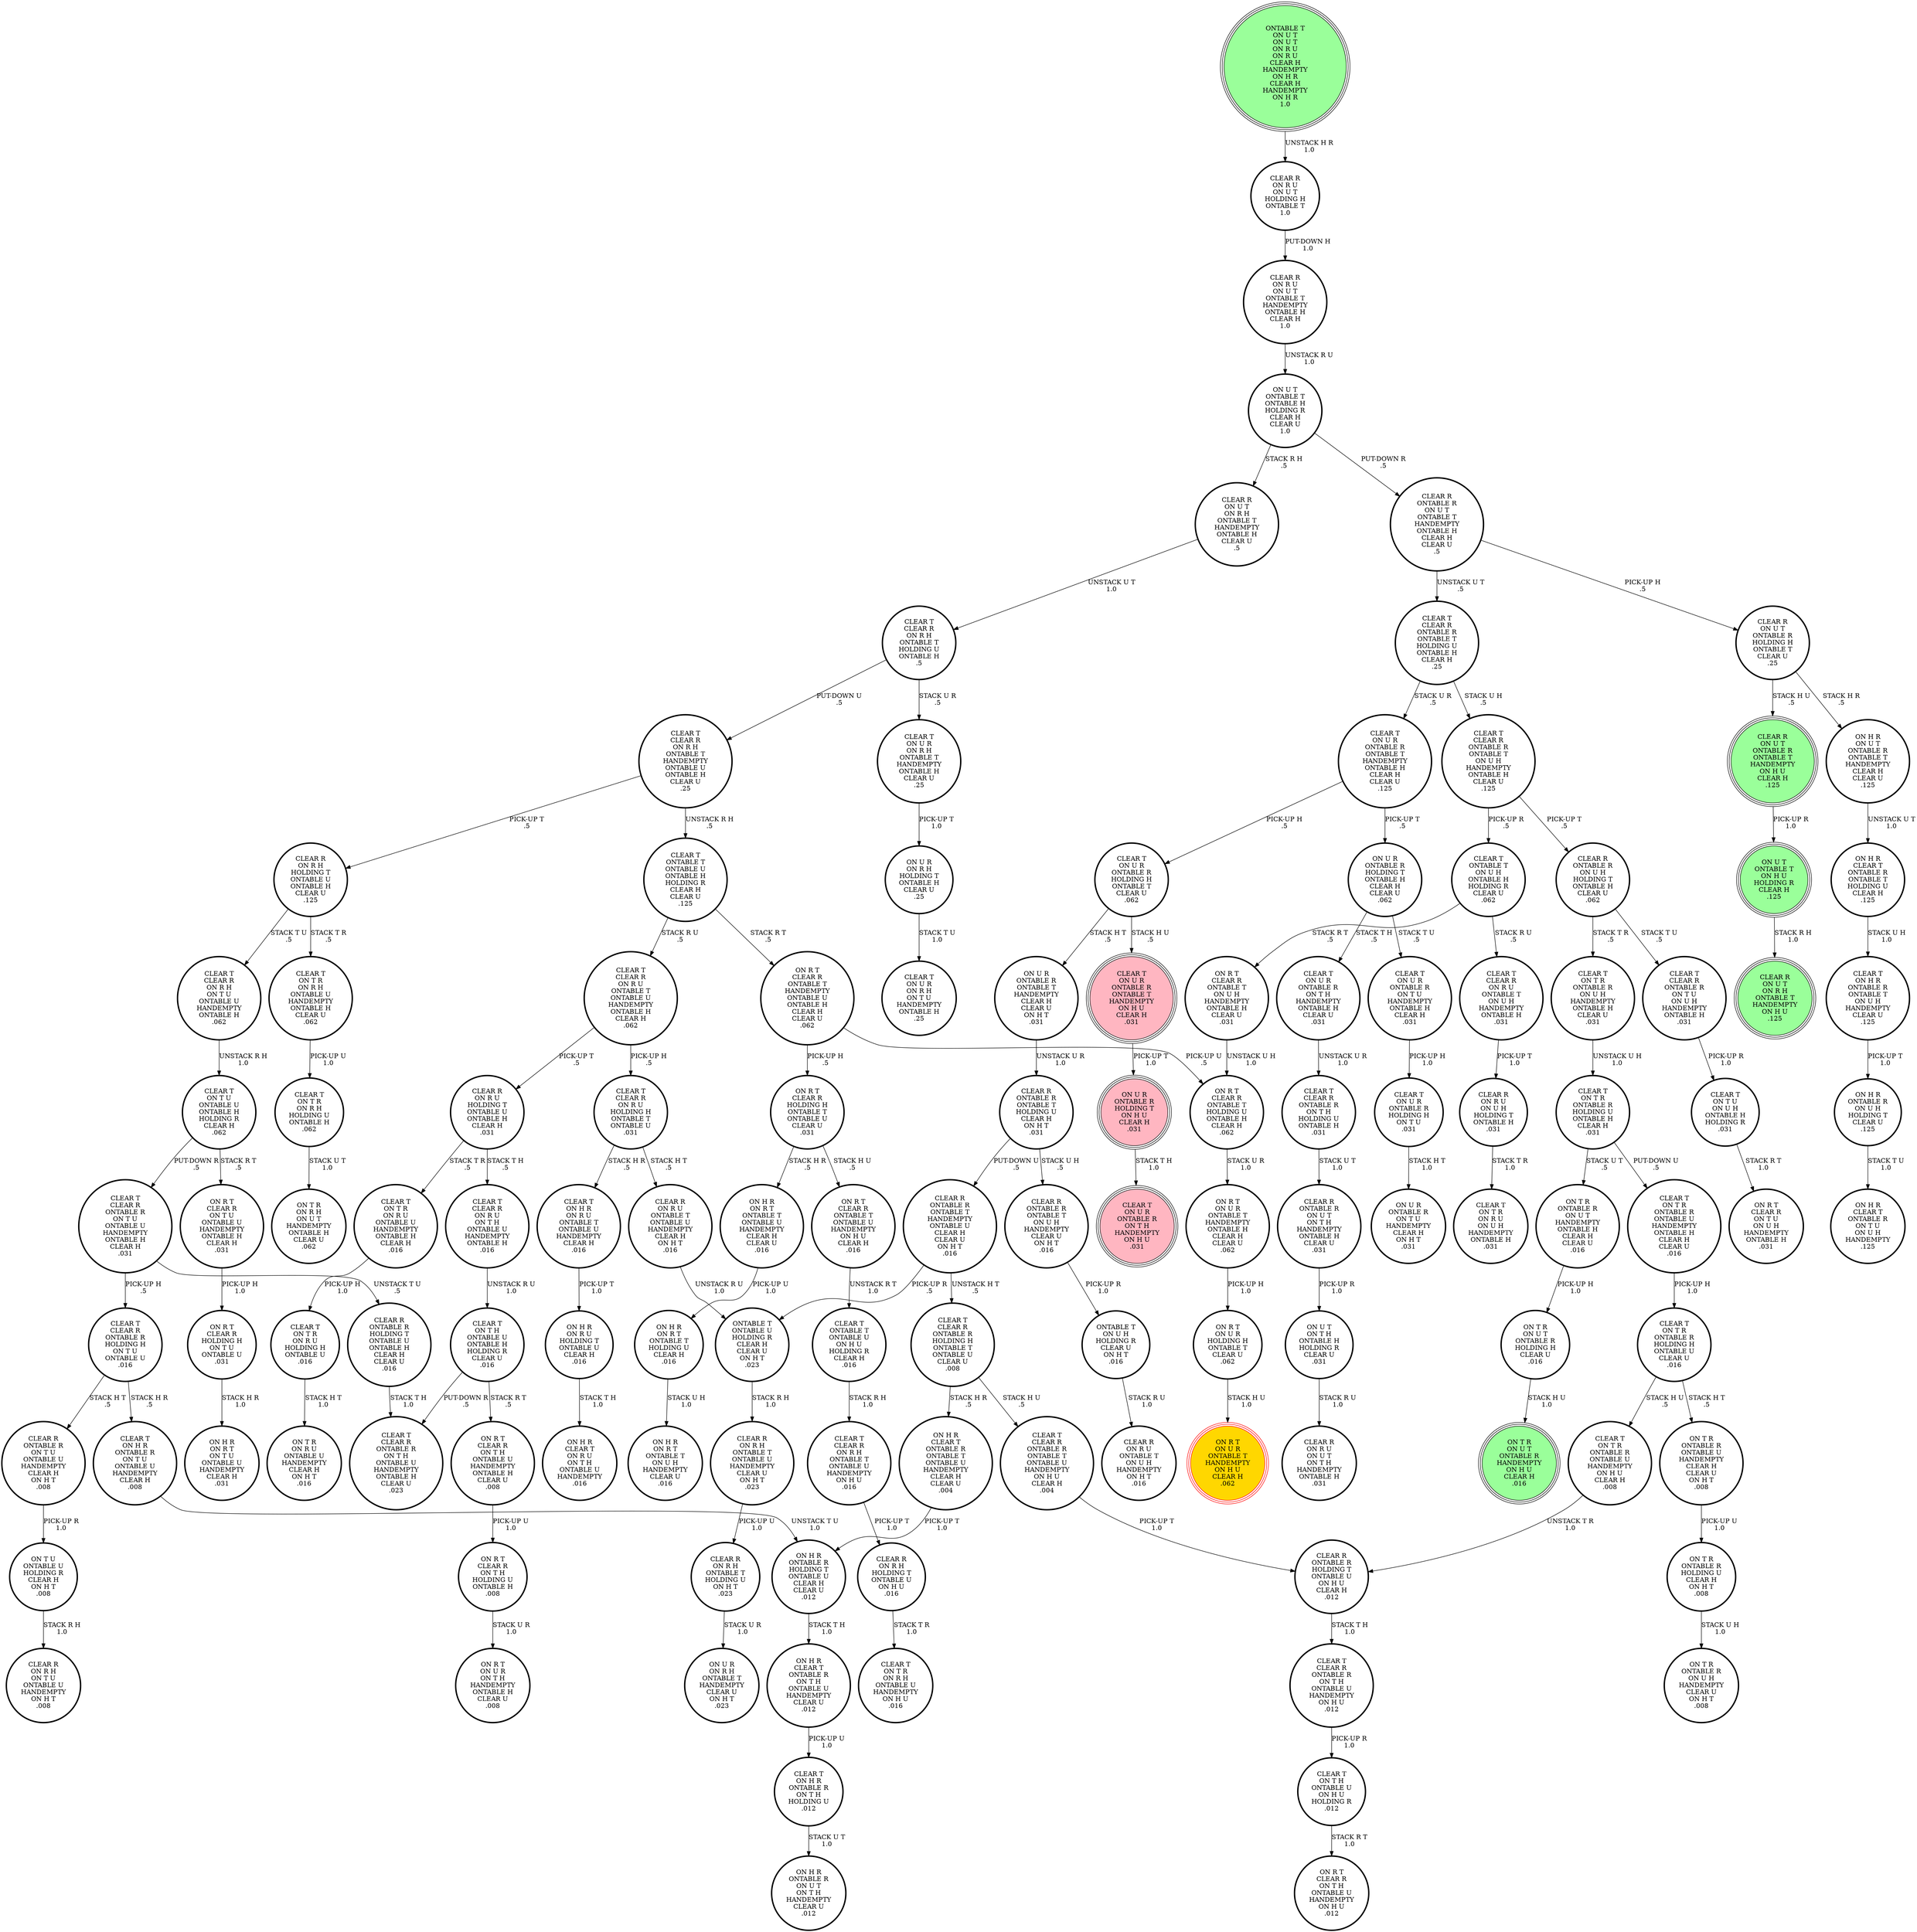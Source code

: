 digraph {
"CLEAR R\nON R U\nONTABLE T\nONTABLE U\nHANDEMPTY\nCLEAR H\nON H T\n.016\n" -> "ONTABLE T\nONTABLE U\nHOLDING R\nCLEAR H\nCLEAR U\nON H T\n.023\n"[label="UNSTACK R U\n1.0\n"];
"ON H R\nCLEAR T\nONTABLE R\nON T H\nONTABLE U\nHANDEMPTY\nCLEAR U\n.012\n" -> "CLEAR T\nON H R\nONTABLE R\nON T H\nHOLDING U\n.012\n"[label="PICK-UP U\n1.0\n"];
"CLEAR R\nONTABLE R\nON T U\nONTABLE U\nHANDEMPTY\nCLEAR H\nON H T\n.008\n" -> "ON T U\nONTABLE U\nHOLDING R\nCLEAR H\nON H T\n.008\n"[label="PICK-UP R\n1.0\n"];
"CLEAR T\nCLEAR R\nON R H\nONTABLE T\nHANDEMPTY\nONTABLE U\nONTABLE H\nCLEAR U\n.25\n" -> "CLEAR T\nONTABLE T\nONTABLE U\nONTABLE H\nHOLDING R\nCLEAR H\nCLEAR U\n.125\n"[label="UNSTACK R H\n.5\n"];
"CLEAR T\nCLEAR R\nON R H\nONTABLE T\nHANDEMPTY\nONTABLE U\nONTABLE H\nCLEAR U\n.25\n" -> "CLEAR R\nON R H\nHOLDING T\nONTABLE U\nONTABLE H\nCLEAR U\n.125\n"[label="PICK-UP T\n.5\n"];
"CLEAR T\nON T U\nONTABLE U\nONTABLE H\nHOLDING R\nCLEAR H\n.062\n" -> "ON R T\nCLEAR R\nON T U\nONTABLE U\nHANDEMPTY\nONTABLE H\nCLEAR H\n.031\n"[label="STACK R T\n.5\n"];
"CLEAR T\nON T U\nONTABLE U\nONTABLE H\nHOLDING R\nCLEAR H\n.062\n" -> "CLEAR T\nCLEAR R\nONTABLE R\nON T U\nONTABLE U\nHANDEMPTY\nONTABLE H\nCLEAR H\n.031\n"[label="PUT-DOWN R\n.5\n"];
"CLEAR T\nON H R\nONTABLE R\nONTABLE T\nON U H\nHANDEMPTY\nCLEAR U\n.125\n" -> "ON H R\nONTABLE R\nON U H\nHOLDING T\nCLEAR U\n.125\n"[label="PICK-UP T\n1.0\n"];
"CLEAR T\nON U R\nONTABLE R\nONTABLE T\nHANDEMPTY\nON H U\nCLEAR H\n.031\n" -> "ON U R\nONTABLE R\nHOLDING T\nON H U\nCLEAR H\n.031\n"[label="PICK-UP T\n1.0\n"];
"CLEAR T\nCLEAR R\nON R U\nON T H\nONTABLE U\nHANDEMPTY\nONTABLE H\n.016\n" -> "CLEAR T\nON T H\nONTABLE U\nONTABLE H\nHOLDING R\nCLEAR U\n.016\n"[label="UNSTACK R U\n1.0\n"];
"ON H R\nCLEAR T\nONTABLE R\nONTABLE T\nHOLDING U\nCLEAR H\n.125\n" -> "CLEAR T\nON H R\nONTABLE R\nONTABLE T\nON U H\nHANDEMPTY\nCLEAR U\n.125\n"[label="STACK U H\n1.0\n"];
"ONTABLE T\nON U T\nON U T\nON R U\nON R U\nCLEAR H\nHANDEMPTY\nON H R\nCLEAR H\nHANDEMPTY\nON H R\n1.0\n" -> "CLEAR R\nON R U\nON U T\nHOLDING H\nONTABLE T\n1.0\n"[label="UNSTACK H R\n1.0\n"];
"ON R T\nCLEAR R\nONTABLE T\nONTABLE U\nHANDEMPTY\nON H U\nCLEAR H\n.016\n" -> "CLEAR T\nONTABLE T\nONTABLE U\nON H U\nHOLDING R\nCLEAR H\n.016\n"[label="UNSTACK R T\n1.0\n"];
"CLEAR R\nON R H\nONTABLE T\nONTABLE U\nHANDEMPTY\nCLEAR U\nON H T\n.023\n" -> "CLEAR R\nON R H\nONTABLE T\nHOLDING U\nON H T\n.023\n"[label="PICK-UP U\n1.0\n"];
"CLEAR R\nON R U\nON U T\nONTABLE T\nHANDEMPTY\nONTABLE H\nCLEAR H\n1.0\n" -> "ON U T\nONTABLE T\nONTABLE H\nHOLDING R\nCLEAR H\nCLEAR U\n1.0\n"[label="UNSTACK R U\n1.0\n"];
"ON R T\nCLEAR R\nON T H\nONTABLE U\nHANDEMPTY\nONTABLE H\nCLEAR U\n.008\n" -> "ON R T\nCLEAR R\nON T H\nHOLDING U\nONTABLE H\n.008\n"[label="PICK-UP U\n1.0\n"];
"CLEAR T\nCLEAR R\nONTABLE R\nONTABLE T\nONTABLE U\nHANDEMPTY\nON H U\nCLEAR H\n.004\n" -> "CLEAR R\nONTABLE R\nHOLDING T\nONTABLE U\nON H U\nCLEAR H\n.012\n"[label="PICK-UP T\n1.0\n"];
"CLEAR R\nON U T\nONTABLE R\nHOLDING H\nONTABLE T\nCLEAR U\n.25\n" -> "CLEAR R\nON U T\nONTABLE R\nONTABLE T\nHANDEMPTY\nON H U\nCLEAR H\n.125\n"[label="STACK H U\n.5\n"];
"CLEAR R\nON U T\nONTABLE R\nHOLDING H\nONTABLE T\nCLEAR U\n.25\n" -> "ON H R\nON U T\nONTABLE R\nONTABLE T\nHANDEMPTY\nCLEAR H\nCLEAR U\n.125\n"[label="STACK H R\n.5\n"];
"CLEAR R\nON R H\nHOLDING T\nONTABLE U\nONTABLE H\nCLEAR U\n.125\n" -> "CLEAR T\nCLEAR R\nON R H\nON T U\nONTABLE U\nHANDEMPTY\nONTABLE H\n.062\n"[label="STACK T U\n.5\n"];
"CLEAR R\nON R H\nHOLDING T\nONTABLE U\nONTABLE H\nCLEAR U\n.125\n" -> "CLEAR T\nON T R\nON R H\nONTABLE U\nHANDEMPTY\nONTABLE H\nCLEAR U\n.062\n"[label="STACK T R\n.5\n"];
"CLEAR T\nCLEAR R\nONTABLE R\nONTABLE T\nON U H\nHANDEMPTY\nONTABLE H\nCLEAR U\n.125\n" -> "CLEAR T\nONTABLE T\nON U H\nONTABLE H\nHOLDING R\nCLEAR U\n.062\n"[label="PICK-UP R\n.5\n"];
"CLEAR T\nCLEAR R\nONTABLE R\nONTABLE T\nON U H\nHANDEMPTY\nONTABLE H\nCLEAR U\n.125\n" -> "CLEAR R\nONTABLE R\nON U H\nHOLDING T\nONTABLE H\nCLEAR U\n.062\n"[label="PICK-UP T\n.5\n"];
"CLEAR T\nCLEAR R\nONTABLE R\nON T H\nONTABLE U\nHANDEMPTY\nON H U\n.012\n" -> "CLEAR T\nON T H\nONTABLE U\nON H U\nHOLDING R\n.012\n"[label="PICK-UP R\n1.0\n"];
"CLEAR T\nON T H\nONTABLE U\nONTABLE H\nHOLDING R\nCLEAR U\n.016\n" -> "ON R T\nCLEAR R\nON T H\nONTABLE U\nHANDEMPTY\nONTABLE H\nCLEAR U\n.008\n"[label="STACK R T\n.5\n"];
"CLEAR T\nON T H\nONTABLE U\nONTABLE H\nHOLDING R\nCLEAR U\n.016\n" -> "CLEAR T\nCLEAR R\nONTABLE R\nON T H\nONTABLE U\nHANDEMPTY\nONTABLE H\nCLEAR U\n.023\n"[label="PUT-DOWN R\n.5\n"];
"ON U T\nONTABLE T\nON H U\nHOLDING R\nCLEAR H\n.125\n" -> "CLEAR R\nON U T\nON R H\nONTABLE T\nHANDEMPTY\nON H U\n.125\n"[label="STACK R H\n1.0\n"];
"ON H R\nON U T\nONTABLE R\nONTABLE T\nHANDEMPTY\nCLEAR H\nCLEAR U\n.125\n" -> "ON H R\nCLEAR T\nONTABLE R\nONTABLE T\nHOLDING U\nCLEAR H\n.125\n"[label="UNSTACK U T\n1.0\n"];
"ON U T\nON T H\nONTABLE H\nHOLDING R\nCLEAR U\n.031\n" -> "CLEAR R\nON R U\nON U T\nON T H\nHANDEMPTY\nONTABLE H\n.031\n"[label="STACK R U\n1.0\n"];
"ONTABLE T\nONTABLE U\nHOLDING R\nCLEAR H\nCLEAR U\nON H T\n.023\n" -> "CLEAR R\nON R H\nONTABLE T\nONTABLE U\nHANDEMPTY\nCLEAR U\nON H T\n.023\n"[label="STACK R H\n1.0\n"];
"CLEAR T\nCLEAR R\nONTABLE R\nHOLDING H\nON T U\nONTABLE U\n.016\n" -> "CLEAR R\nONTABLE R\nON T U\nONTABLE U\nHANDEMPTY\nCLEAR H\nON H T\n.008\n"[label="STACK H T\n.5\n"];
"CLEAR T\nCLEAR R\nONTABLE R\nHOLDING H\nON T U\nONTABLE U\n.016\n" -> "CLEAR T\nON H R\nONTABLE R\nON T U\nONTABLE U\nHANDEMPTY\nCLEAR H\n.008\n"[label="STACK H R\n.5\n"];
"CLEAR T\nON U R\nONTABLE R\nON T U\nHANDEMPTY\nONTABLE H\nCLEAR H\n.031\n" -> "CLEAR T\nON U R\nONTABLE R\nHOLDING H\nON T U\n.031\n"[label="PICK-UP H\n1.0\n"];
"CLEAR T\nCLEAR R\nONTABLE R\nHOLDING H\nONTABLE T\nONTABLE U\nCLEAR U\n.008\n" -> "CLEAR T\nCLEAR R\nONTABLE R\nONTABLE T\nONTABLE U\nHANDEMPTY\nON H U\nCLEAR H\n.004\n"[label="STACK H U\n.5\n"];
"CLEAR T\nCLEAR R\nONTABLE R\nHOLDING H\nONTABLE T\nONTABLE U\nCLEAR U\n.008\n" -> "ON H R\nCLEAR T\nONTABLE R\nONTABLE T\nONTABLE U\nHANDEMPTY\nCLEAR H\nCLEAR U\n.004\n"[label="STACK H R\n.5\n"];
"CLEAR T\nON T U\nON U H\nONTABLE H\nHOLDING R\n.031\n" -> "ON R T\nCLEAR R\nON T U\nON U H\nHANDEMPTY\nONTABLE H\n.031\n"[label="STACK R T\n1.0\n"];
"CLEAR T\nON T R\nON R H\nHOLDING U\nONTABLE H\n.062\n" -> "ON T R\nON R H\nON U T\nHANDEMPTY\nONTABLE H\nCLEAR U\n.062\n"[label="STACK U T\n1.0\n"];
"CLEAR T\nON T R\nONTABLE R\nON U H\nHANDEMPTY\nONTABLE H\nCLEAR U\n.031\n" -> "CLEAR T\nON T R\nONTABLE R\nHOLDING U\nONTABLE H\nCLEAR H\n.031\n"[label="UNSTACK U H\n1.0\n"];
"ON T R\nON U T\nONTABLE R\nHOLDING H\nCLEAR U\n.016\n" -> "ON T R\nON U T\nONTABLE R\nHANDEMPTY\nON H U\nCLEAR H\n.016\n"[label="STACK H U\n1.0\n"];
"CLEAR R\nONTABLE R\nON U T\nONTABLE T\nHANDEMPTY\nONTABLE H\nCLEAR H\nCLEAR U\n.5\n" -> "CLEAR R\nON U T\nONTABLE R\nHOLDING H\nONTABLE T\nCLEAR U\n.25\n"[label="PICK-UP H\n.5\n"];
"CLEAR R\nONTABLE R\nON U T\nONTABLE T\nHANDEMPTY\nONTABLE H\nCLEAR H\nCLEAR U\n.5\n" -> "CLEAR T\nCLEAR R\nONTABLE R\nONTABLE T\nHOLDING U\nONTABLE H\nCLEAR H\n.25\n"[label="UNSTACK U T\n.5\n"];
"CLEAR T\nCLEAR R\nON R H\nONTABLE T\nONTABLE U\nHANDEMPTY\nON H U\n.016\n" -> "CLEAR R\nON R H\nHOLDING T\nONTABLE U\nON H U\n.016\n"[label="PICK-UP T\n1.0\n"];
"CLEAR T\nON U R\nONTABLE R\nHOLDING H\nONTABLE T\nCLEAR U\n.062\n" -> "ON U R\nONTABLE R\nONTABLE T\nHANDEMPTY\nCLEAR H\nCLEAR U\nON H T\n.031\n"[label="STACK H T\n.5\n"];
"CLEAR T\nON U R\nONTABLE R\nHOLDING H\nONTABLE T\nCLEAR U\n.062\n" -> "CLEAR T\nON U R\nONTABLE R\nONTABLE T\nHANDEMPTY\nON H U\nCLEAR H\n.031\n"[label="STACK H U\n.5\n"];
"ON H R\nON R U\nHOLDING T\nONTABLE U\nCLEAR H\n.016\n" -> "ON H R\nCLEAR T\nON R U\nON T H\nONTABLE U\nHANDEMPTY\n.016\n"[label="STACK T H\n1.0\n"];
"ON H R\nONTABLE R\nON U H\nHOLDING T\nCLEAR U\n.125\n" -> "ON H R\nCLEAR T\nONTABLE R\nON T U\nON U H\nHANDEMPTY\n.125\n"[label="STACK T U\n1.0\n"];
"CLEAR T\nON T R\nONTABLE R\nHOLDING H\nONTABLE U\nCLEAR U\n.016\n" -> "CLEAR T\nON T R\nONTABLE R\nONTABLE U\nHANDEMPTY\nON H U\nCLEAR H\n.008\n"[label="STACK H U\n.5\n"];
"CLEAR T\nON T R\nONTABLE R\nHOLDING H\nONTABLE U\nCLEAR U\n.016\n" -> "ON T R\nONTABLE R\nONTABLE U\nHANDEMPTY\nCLEAR H\nCLEAR U\nON H T\n.008\n"[label="STACK H T\n.5\n"];
"CLEAR R\nONTABLE R\nONTABLE T\nHOLDING U\nCLEAR H\nON H T\n.031\n" -> "CLEAR R\nONTABLE R\nONTABLE T\nHANDEMPTY\nONTABLE U\nCLEAR H\nCLEAR U\nON H T\n.016\n"[label="PUT-DOWN U\n.5\n"];
"CLEAR R\nONTABLE R\nONTABLE T\nHOLDING U\nCLEAR H\nON H T\n.031\n" -> "CLEAR R\nONTABLE R\nONTABLE T\nON U H\nHANDEMPTY\nCLEAR U\nON H T\n.016\n"[label="STACK U H\n.5\n"];
"CLEAR T\nONTABLE T\nONTABLE U\nONTABLE H\nHOLDING R\nCLEAR H\nCLEAR U\n.125\n" -> "ON R T\nCLEAR R\nONTABLE T\nHANDEMPTY\nONTABLE U\nONTABLE H\nCLEAR H\nCLEAR U\n.062\n"[label="STACK R T\n.5\n"];
"CLEAR T\nONTABLE T\nONTABLE U\nONTABLE H\nHOLDING R\nCLEAR H\nCLEAR U\n.125\n" -> "CLEAR T\nCLEAR R\nON R U\nONTABLE T\nONTABLE U\nHANDEMPTY\nONTABLE H\nCLEAR H\n.062\n"[label="STACK R U\n.5\n"];
"CLEAR T\nCLEAR R\nONTABLE R\nON T H\nHOLDING U\nONTABLE H\n.031\n" -> "CLEAR R\nONTABLE R\nON U T\nON T H\nHANDEMPTY\nONTABLE H\nCLEAR U\n.031\n"[label="STACK U T\n1.0\n"];
"ONTABLE T\nON U H\nHOLDING R\nCLEAR U\nON H T\n.016\n" -> "CLEAR R\nON R U\nONTABLE T\nON U H\nHANDEMPTY\nON H T\n.016\n"[label="STACK R U\n1.0\n"];
"ON T U\nONTABLE U\nHOLDING R\nCLEAR H\nON H T\n.008\n" -> "CLEAR R\nON R H\nON T U\nONTABLE U\nHANDEMPTY\nON H T\n.008\n"[label="STACK R H\n1.0\n"];
"CLEAR T\nON T H\nONTABLE U\nON H U\nHOLDING R\n.012\n" -> "ON R T\nCLEAR R\nON T H\nONTABLE U\nHANDEMPTY\nON H U\n.012\n"[label="STACK R T\n1.0\n"];
"CLEAR T\nON U R\nONTABLE R\nHOLDING H\nON T U\n.031\n" -> "ON U R\nONTABLE R\nON T U\nHANDEMPTY\nCLEAR H\nON H T\n.031\n"[label="STACK H T\n1.0\n"];
"CLEAR T\nCLEAR R\nONTABLE R\nON T U\nONTABLE U\nHANDEMPTY\nONTABLE H\nCLEAR H\n.031\n" -> "CLEAR R\nONTABLE R\nHOLDING T\nONTABLE U\nONTABLE H\nCLEAR H\nCLEAR U\n.016\n"[label="UNSTACK T U\n.5\n"];
"CLEAR T\nCLEAR R\nONTABLE R\nON T U\nONTABLE U\nHANDEMPTY\nONTABLE H\nCLEAR H\n.031\n" -> "CLEAR T\nCLEAR R\nONTABLE R\nHOLDING H\nON T U\nONTABLE U\n.016\n"[label="PICK-UP H\n.5\n"];
"CLEAR T\nCLEAR R\nON R U\nONTABLE T\nONTABLE U\nHANDEMPTY\nONTABLE H\nCLEAR H\n.062\n" -> "CLEAR T\nCLEAR R\nON R U\nHOLDING H\nONTABLE T\nONTABLE U\n.031\n"[label="PICK-UP H\n.5\n"];
"CLEAR T\nCLEAR R\nON R U\nONTABLE T\nONTABLE U\nHANDEMPTY\nONTABLE H\nCLEAR H\n.062\n" -> "CLEAR R\nON R U\nHOLDING T\nONTABLE U\nONTABLE H\nCLEAR H\n.031\n"[label="PICK-UP T\n.5\n"];
"CLEAR T\nCLEAR R\nONTABLE R\nON T U\nON U H\nHANDEMPTY\nONTABLE H\n.031\n" -> "CLEAR T\nON T U\nON U H\nONTABLE H\nHOLDING R\n.031\n"[label="PICK-UP R\n1.0\n"];
"CLEAR R\nONTABLE R\nONTABLE T\nON U H\nHANDEMPTY\nCLEAR U\nON H T\n.016\n" -> "ONTABLE T\nON U H\nHOLDING R\nCLEAR U\nON H T\n.016\n"[label="PICK-UP R\n1.0\n"];
"CLEAR T\nCLEAR R\nONTABLE R\nONTABLE T\nHOLDING U\nONTABLE H\nCLEAR H\n.25\n" -> "CLEAR T\nCLEAR R\nONTABLE R\nONTABLE T\nON U H\nHANDEMPTY\nONTABLE H\nCLEAR U\n.125\n"[label="STACK U H\n.5\n"];
"CLEAR T\nCLEAR R\nONTABLE R\nONTABLE T\nHOLDING U\nONTABLE H\nCLEAR H\n.25\n" -> "CLEAR T\nON U R\nONTABLE R\nONTABLE T\nHANDEMPTY\nONTABLE H\nCLEAR H\nCLEAR U\n.125\n"[label="STACK U R\n.5\n"];
"CLEAR R\nONTABLE R\nONTABLE T\nHANDEMPTY\nONTABLE U\nCLEAR H\nCLEAR U\nON H T\n.016\n" -> "CLEAR T\nCLEAR R\nONTABLE R\nHOLDING H\nONTABLE T\nONTABLE U\nCLEAR U\n.008\n"[label="UNSTACK H T\n.5\n"];
"CLEAR R\nONTABLE R\nONTABLE T\nHANDEMPTY\nONTABLE U\nCLEAR H\nCLEAR U\nON H T\n.016\n" -> "ONTABLE T\nONTABLE U\nHOLDING R\nCLEAR H\nCLEAR U\nON H T\n.023\n"[label="PICK-UP R\n.5\n"];
"CLEAR T\nON U R\nONTABLE R\nONTABLE T\nHANDEMPTY\nONTABLE H\nCLEAR H\nCLEAR U\n.125\n" -> "ON U R\nONTABLE R\nHOLDING T\nONTABLE H\nCLEAR H\nCLEAR U\n.062\n"[label="PICK-UP T\n.5\n"];
"CLEAR T\nON U R\nONTABLE R\nONTABLE T\nHANDEMPTY\nONTABLE H\nCLEAR H\nCLEAR U\n.125\n" -> "CLEAR T\nON U R\nONTABLE R\nHOLDING H\nONTABLE T\nCLEAR U\n.062\n"[label="PICK-UP H\n.5\n"];
"CLEAR T\nON T R\nONTABLE R\nONTABLE U\nHANDEMPTY\nON H U\nCLEAR H\n.008\n" -> "CLEAR R\nONTABLE R\nHOLDING T\nONTABLE U\nON H U\nCLEAR H\n.012\n"[label="UNSTACK T R\n1.0\n"];
"ON H R\nONTABLE R\nHOLDING T\nONTABLE U\nCLEAR H\nCLEAR U\n.012\n" -> "ON H R\nCLEAR T\nONTABLE R\nON T H\nONTABLE U\nHANDEMPTY\nCLEAR U\n.012\n"[label="STACK T H\n1.0\n"];
"CLEAR R\nONTABLE R\nHOLDING T\nONTABLE U\nONTABLE H\nCLEAR H\nCLEAR U\n.016\n" -> "CLEAR T\nCLEAR R\nONTABLE R\nON T H\nONTABLE U\nHANDEMPTY\nONTABLE H\nCLEAR U\n.023\n"[label="STACK T H\n1.0\n"];
"CLEAR T\nON T R\nON R H\nONTABLE U\nHANDEMPTY\nONTABLE H\nCLEAR U\n.062\n" -> "CLEAR T\nON T R\nON R H\nHOLDING U\nONTABLE H\n.062\n"[label="PICK-UP U\n1.0\n"];
"CLEAR T\nON H R\nONTABLE R\nON T U\nONTABLE U\nHANDEMPTY\nCLEAR H\n.008\n" -> "ON H R\nONTABLE R\nHOLDING T\nONTABLE U\nCLEAR H\nCLEAR U\n.012\n"[label="UNSTACK T U\n1.0\n"];
"CLEAR R\nON R U\nON U H\nHOLDING T\nONTABLE H\n.031\n" -> "CLEAR T\nON T R\nON R U\nON U H\nHANDEMPTY\nONTABLE H\n.031\n"[label="STACK T R\n1.0\n"];
"CLEAR R\nON U T\nON R H\nONTABLE T\nHANDEMPTY\nONTABLE H\nCLEAR U\n.5\n" -> "CLEAR T\nCLEAR R\nON R H\nONTABLE T\nHOLDING U\nONTABLE H\n.5\n"[label="UNSTACK U T\n1.0\n"];
"ON R T\nCLEAR R\nON T H\nHOLDING U\nONTABLE H\n.008\n" -> "ON R T\nON U R\nON T H\nHANDEMPTY\nONTABLE H\nCLEAR U\n.008\n"[label="STACK U R\n1.0\n"];
"CLEAR R\nON U T\nONTABLE R\nONTABLE T\nHANDEMPTY\nON H U\nCLEAR H\n.125\n" -> "ON U T\nONTABLE T\nON H U\nHOLDING R\nCLEAR H\n.125\n"[label="PICK-UP R\n1.0\n"];
"ON T R\nONTABLE R\nON U T\nHANDEMPTY\nONTABLE H\nCLEAR H\nCLEAR U\n.016\n" -> "ON T R\nON U T\nONTABLE R\nHOLDING H\nCLEAR U\n.016\n"[label="PICK-UP H\n1.0\n"];
"CLEAR T\nCLEAR R\nON R H\nONTABLE T\nHOLDING U\nONTABLE H\n.5\n" -> "CLEAR T\nON U R\nON R H\nONTABLE T\nHANDEMPTY\nONTABLE H\nCLEAR U\n.25\n"[label="STACK U R\n.5\n"];
"CLEAR T\nCLEAR R\nON R H\nONTABLE T\nHOLDING U\nONTABLE H\n.5\n" -> "CLEAR T\nCLEAR R\nON R H\nONTABLE T\nHANDEMPTY\nONTABLE U\nONTABLE H\nCLEAR U\n.25\n"[label="PUT-DOWN U\n.5\n"];
"CLEAR R\nON R U\nON U T\nHOLDING H\nONTABLE T\n1.0\n" -> "CLEAR R\nON R U\nON U T\nONTABLE T\nHANDEMPTY\nONTABLE H\nCLEAR H\n1.0\n"[label="PUT-DOWN H\n1.0\n"];
"CLEAR T\nONTABLE T\nONTABLE U\nON H U\nHOLDING R\nCLEAR H\n.016\n" -> "CLEAR T\nCLEAR R\nON R H\nONTABLE T\nONTABLE U\nHANDEMPTY\nON H U\n.016\n"[label="STACK R H\n1.0\n"];
"ON R T\nCLEAR R\nONTABLE T\nON U H\nHANDEMPTY\nONTABLE H\nCLEAR U\n.031\n" -> "ON R T\nCLEAR R\nONTABLE T\nHOLDING U\nONTABLE H\nCLEAR H\n.062\n"[label="UNSTACK U H\n1.0\n"];
"ON H R\nCLEAR T\nONTABLE R\nONTABLE T\nONTABLE U\nHANDEMPTY\nCLEAR H\nCLEAR U\n.004\n" -> "ON H R\nONTABLE R\nHOLDING T\nONTABLE U\nCLEAR H\nCLEAR U\n.012\n"[label="PICK-UP T\n1.0\n"];
"CLEAR T\nON T R\nONTABLE R\nONTABLE U\nHANDEMPTY\nONTABLE H\nCLEAR H\nCLEAR U\n.016\n" -> "CLEAR T\nON T R\nONTABLE R\nHOLDING H\nONTABLE U\nCLEAR U\n.016\n"[label="PICK-UP H\n1.0\n"];
"CLEAR T\nON U R\nONTABLE R\nON T H\nHANDEMPTY\nONTABLE H\nCLEAR U\n.031\n" -> "CLEAR T\nCLEAR R\nONTABLE R\nON T H\nHOLDING U\nONTABLE H\n.031\n"[label="UNSTACK U R\n1.0\n"];
"CLEAR T\nCLEAR R\nON R U\nONTABLE T\nON U H\nHANDEMPTY\nONTABLE H\n.031\n" -> "CLEAR R\nON R U\nON U H\nHOLDING T\nONTABLE H\n.031\n"[label="PICK-UP T\n1.0\n"];
"ON T R\nONTABLE R\nONTABLE U\nHANDEMPTY\nCLEAR H\nCLEAR U\nON H T\n.008\n" -> "ON T R\nONTABLE R\nHOLDING U\nCLEAR H\nON H T\n.008\n"[label="PICK-UP U\n1.0\n"];
"CLEAR R\nONTABLE R\nON U T\nON T H\nHANDEMPTY\nONTABLE H\nCLEAR U\n.031\n" -> "ON U T\nON T H\nONTABLE H\nHOLDING R\nCLEAR U\n.031\n"[label="PICK-UP R\n1.0\n"];
"CLEAR R\nON R H\nHOLDING T\nONTABLE U\nON H U\n.016\n" -> "CLEAR T\nON T R\nON R H\nONTABLE U\nHANDEMPTY\nON H U\n.016\n"[label="STACK T R\n1.0\n"];
"ON R T\nCLEAR R\nONTABLE T\nHANDEMPTY\nONTABLE U\nONTABLE H\nCLEAR H\nCLEAR U\n.062\n" -> "ON R T\nCLEAR R\nONTABLE T\nHOLDING U\nONTABLE H\nCLEAR H\n.062\n"[label="PICK-UP U\n.5\n"];
"ON R T\nCLEAR R\nONTABLE T\nHANDEMPTY\nONTABLE U\nONTABLE H\nCLEAR H\nCLEAR U\n.062\n" -> "ON R T\nCLEAR R\nHOLDING H\nONTABLE T\nONTABLE U\nCLEAR U\n.031\n"[label="PICK-UP H\n.5\n"];
"CLEAR T\nON T R\nON R U\nONTABLE U\nHANDEMPTY\nONTABLE H\nCLEAR H\n.016\n" -> "CLEAR T\nON T R\nON R U\nHOLDING H\nONTABLE U\n.016\n"[label="PICK-UP H\n1.0\n"];
"CLEAR R\nON R U\nHOLDING T\nONTABLE U\nONTABLE H\nCLEAR H\n.031\n" -> "CLEAR T\nCLEAR R\nON R U\nON T H\nONTABLE U\nHANDEMPTY\nONTABLE H\n.016\n"[label="STACK T H\n.5\n"];
"CLEAR R\nON R U\nHOLDING T\nONTABLE U\nONTABLE H\nCLEAR H\n.031\n" -> "CLEAR T\nON T R\nON R U\nONTABLE U\nHANDEMPTY\nONTABLE H\nCLEAR H\n.016\n"[label="STACK T R\n.5\n"];
"CLEAR R\nONTABLE R\nON U H\nHOLDING T\nONTABLE H\nCLEAR U\n.062\n" -> "CLEAR T\nCLEAR R\nONTABLE R\nON T U\nON U H\nHANDEMPTY\nONTABLE H\n.031\n"[label="STACK T U\n.5\n"];
"CLEAR R\nONTABLE R\nON U H\nHOLDING T\nONTABLE H\nCLEAR U\n.062\n" -> "CLEAR T\nON T R\nONTABLE R\nON U H\nHANDEMPTY\nONTABLE H\nCLEAR U\n.031\n"[label="STACK T R\n.5\n"];
"ON U R\nONTABLE R\nHOLDING T\nON H U\nCLEAR H\n.031\n" -> "CLEAR T\nON U R\nONTABLE R\nON T H\nHANDEMPTY\nON H U\n.031\n"[label="STACK T H\n1.0\n"];
"ON R T\nON U R\nHOLDING H\nONTABLE T\nCLEAR U\n.062\n" -> "ON R T\nON U R\nONTABLE T\nHANDEMPTY\nON H U\nCLEAR H\n.062\n"[label="STACK H U\n1.0\n"];
"CLEAR R\nONTABLE R\nHOLDING T\nONTABLE U\nON H U\nCLEAR H\n.012\n" -> "CLEAR T\nCLEAR R\nONTABLE R\nON T H\nONTABLE U\nHANDEMPTY\nON H U\n.012\n"[label="STACK T H\n1.0\n"];
"ON U R\nON R H\nHOLDING T\nONTABLE H\nCLEAR U\n.25\n" -> "CLEAR T\nON U R\nON R H\nON T U\nHANDEMPTY\nONTABLE H\n.25\n"[label="STACK T U\n1.0\n"];
"CLEAR T\nCLEAR R\nON R H\nON T U\nONTABLE U\nHANDEMPTY\nONTABLE H\n.062\n" -> "CLEAR T\nON T U\nONTABLE U\nONTABLE H\nHOLDING R\nCLEAR H\n.062\n"[label="UNSTACK R H\n1.0\n"];
"ON U T\nONTABLE T\nONTABLE H\nHOLDING R\nCLEAR H\nCLEAR U\n1.0\n" -> "CLEAR R\nON U T\nON R H\nONTABLE T\nHANDEMPTY\nONTABLE H\nCLEAR U\n.5\n"[label="STACK R H\n.5\n"];
"ON U T\nONTABLE T\nONTABLE H\nHOLDING R\nCLEAR H\nCLEAR U\n1.0\n" -> "CLEAR R\nONTABLE R\nON U T\nONTABLE T\nHANDEMPTY\nONTABLE H\nCLEAR H\nCLEAR U\n.5\n"[label="PUT-DOWN R\n.5\n"];
"ON H R\nON R T\nONTABLE T\nONTABLE U\nHANDEMPTY\nCLEAR H\nCLEAR U\n.016\n" -> "ON H R\nON R T\nONTABLE T\nHOLDING U\nCLEAR H\n.016\n"[label="PICK-UP U\n1.0\n"];
"CLEAR T\nON T R\nONTABLE R\nHOLDING U\nONTABLE H\nCLEAR H\n.031\n" -> "CLEAR T\nON T R\nONTABLE R\nONTABLE U\nHANDEMPTY\nONTABLE H\nCLEAR H\nCLEAR U\n.016\n"[label="PUT-DOWN U\n.5\n"];
"CLEAR T\nON T R\nONTABLE R\nHOLDING U\nONTABLE H\nCLEAR H\n.031\n" -> "ON T R\nONTABLE R\nON U T\nHANDEMPTY\nONTABLE H\nCLEAR H\nCLEAR U\n.016\n"[label="STACK U T\n.5\n"];
"ON H R\nON R T\nONTABLE T\nHOLDING U\nCLEAR H\n.016\n" -> "ON H R\nON R T\nONTABLE T\nON U H\nHANDEMPTY\nCLEAR U\n.016\n"[label="STACK U H\n1.0\n"];
"ON R T\nCLEAR R\nONTABLE T\nHOLDING U\nONTABLE H\nCLEAR H\n.062\n" -> "ON R T\nON U R\nONTABLE T\nHANDEMPTY\nONTABLE H\nCLEAR H\nCLEAR U\n.062\n"[label="STACK U R\n1.0\n"];
"CLEAR T\nONTABLE T\nON U H\nONTABLE H\nHOLDING R\nCLEAR U\n.062\n" -> "ON R T\nCLEAR R\nONTABLE T\nON U H\nHANDEMPTY\nONTABLE H\nCLEAR U\n.031\n"[label="STACK R T\n.5\n"];
"CLEAR T\nONTABLE T\nON U H\nONTABLE H\nHOLDING R\nCLEAR U\n.062\n" -> "CLEAR T\nCLEAR R\nON R U\nONTABLE T\nON U H\nHANDEMPTY\nONTABLE H\n.031\n"[label="STACK R U\n.5\n"];
"ON R T\nON U R\nONTABLE T\nHANDEMPTY\nONTABLE H\nCLEAR H\nCLEAR U\n.062\n" -> "ON R T\nON U R\nHOLDING H\nONTABLE T\nCLEAR U\n.062\n"[label="PICK-UP H\n1.0\n"];
"ON R T\nCLEAR R\nON T U\nONTABLE U\nHANDEMPTY\nONTABLE H\nCLEAR H\n.031\n" -> "ON R T\nCLEAR R\nHOLDING H\nON T U\nONTABLE U\n.031\n"[label="PICK-UP H\n1.0\n"];
"CLEAR T\nON T R\nON R U\nHOLDING H\nONTABLE U\n.016\n" -> "ON T R\nON R U\nONTABLE U\nHANDEMPTY\nCLEAR H\nON H T\n.016\n"[label="STACK H T\n1.0\n"];
"ON R T\nCLEAR R\nHOLDING H\nONTABLE T\nONTABLE U\nCLEAR U\n.031\n" -> "ON R T\nCLEAR R\nONTABLE T\nONTABLE U\nHANDEMPTY\nON H U\nCLEAR H\n.016\n"[label="STACK H U\n.5\n"];
"ON R T\nCLEAR R\nHOLDING H\nONTABLE T\nONTABLE U\nCLEAR U\n.031\n" -> "ON H R\nON R T\nONTABLE T\nONTABLE U\nHANDEMPTY\nCLEAR H\nCLEAR U\n.016\n"[label="STACK H R\n.5\n"];
"ON U R\nONTABLE R\nHOLDING T\nONTABLE H\nCLEAR H\nCLEAR U\n.062\n" -> "CLEAR T\nON U R\nONTABLE R\nON T H\nHANDEMPTY\nONTABLE H\nCLEAR U\n.031\n"[label="STACK T H\n.5\n"];
"ON U R\nONTABLE R\nHOLDING T\nONTABLE H\nCLEAR H\nCLEAR U\n.062\n" -> "CLEAR T\nON U R\nONTABLE R\nON T U\nHANDEMPTY\nONTABLE H\nCLEAR H\n.031\n"[label="STACK T U\n.5\n"];
"ON T R\nONTABLE R\nHOLDING U\nCLEAR H\nON H T\n.008\n" -> "ON T R\nONTABLE R\nON U H\nHANDEMPTY\nCLEAR U\nON H T\n.008\n"[label="STACK U H\n1.0\n"];
"CLEAR T\nON U R\nON R H\nONTABLE T\nHANDEMPTY\nONTABLE H\nCLEAR U\n.25\n" -> "ON U R\nON R H\nHOLDING T\nONTABLE H\nCLEAR U\n.25\n"[label="PICK-UP T\n1.0\n"];
"CLEAR T\nON H R\nON R U\nONTABLE T\nONTABLE U\nHANDEMPTY\nCLEAR H\n.016\n" -> "ON H R\nON R U\nHOLDING T\nONTABLE U\nCLEAR H\n.016\n"[label="PICK-UP T\n1.0\n"];
"CLEAR R\nON R H\nONTABLE T\nHOLDING U\nON H T\n.023\n" -> "ON U R\nON R H\nONTABLE T\nHANDEMPTY\nCLEAR U\nON H T\n.023\n"[label="STACK U R\n1.0\n"];
"CLEAR T\nCLEAR R\nON R U\nHOLDING H\nONTABLE T\nONTABLE U\n.031\n" -> "CLEAR T\nON H R\nON R U\nONTABLE T\nONTABLE U\nHANDEMPTY\nCLEAR H\n.016\n"[label="STACK H R\n.5\n"];
"CLEAR T\nCLEAR R\nON R U\nHOLDING H\nONTABLE T\nONTABLE U\n.031\n" -> "CLEAR R\nON R U\nONTABLE T\nONTABLE U\nHANDEMPTY\nCLEAR H\nON H T\n.016\n"[label="STACK H T\n.5\n"];
"CLEAR T\nON H R\nONTABLE R\nON T H\nHOLDING U\n.012\n" -> "ON H R\nONTABLE R\nON U T\nON T H\nHANDEMPTY\nCLEAR U\n.012\n"[label="STACK U T\n1.0\n"];
"ON U R\nONTABLE R\nONTABLE T\nHANDEMPTY\nCLEAR H\nCLEAR U\nON H T\n.031\n" -> "CLEAR R\nONTABLE R\nONTABLE T\nHOLDING U\nCLEAR H\nON H T\n.031\n"[label="UNSTACK U R\n1.0\n"];
"ON R T\nCLEAR R\nHOLDING H\nON T U\nONTABLE U\n.031\n" -> "ON H R\nON R T\nON T U\nONTABLE U\nHANDEMPTY\nCLEAR H\n.031\n"[label="STACK H R\n1.0\n"];
"CLEAR R\nON R U\nON U T\nON T H\nHANDEMPTY\nONTABLE H\n.031\n" [shape=circle, penwidth=3];
"ON T R\nONTABLE R\nON U H\nHANDEMPTY\nCLEAR U\nON H T\n.008\n" [shape=circle, penwidth=3];
"CLEAR T\nON U R\nON R H\nON T U\nHANDEMPTY\nONTABLE H\n.25\n" [shape=circle, penwidth=3];
"CLEAR R\nON R U\nONTABLE T\nON U H\nHANDEMPTY\nON H T\n.016\n" [shape=circle, penwidth=3];
"ON H R\nONTABLE R\nON U T\nON T H\nHANDEMPTY\nCLEAR U\n.012\n" [shape=circle, penwidth=3];
"ON R T\nCLEAR R\nON T U\nON U H\nHANDEMPTY\nONTABLE H\n.031\n" [shape=circle, penwidth=3];
"ON T R\nON U T\nONTABLE R\nHANDEMPTY\nON H U\nCLEAR H\n.016\n" [shape=circle, style=filled, fillcolor=palegreen1, peripheries=3];
"CLEAR R\nON R H\nON T U\nONTABLE U\nHANDEMPTY\nON H T\n.008\n" [shape=circle, penwidth=3];
"CLEAR T\nON T R\nON R H\nONTABLE U\nHANDEMPTY\nON H U\n.016\n" [shape=circle, penwidth=3];
"CLEAR R\nON U T\nON R H\nONTABLE T\nHANDEMPTY\nON H U\n.125\n" [shape=circle, style=filled, fillcolor=palegreen1, peripheries=3];
"ON H R\nCLEAR T\nON R U\nON T H\nONTABLE U\nHANDEMPTY\n.016\n" [shape=circle, penwidth=3];
"ON R T\nON U R\nONTABLE T\nHANDEMPTY\nON H U\nCLEAR H\n.062\n" [shape=circle, style=filled color=red, fillcolor=gold, peripheries=3];
"ON H R\nON R T\nON T U\nONTABLE U\nHANDEMPTY\nCLEAR H\n.031\n" [shape=circle, penwidth=3];
"ON U R\nON R H\nONTABLE T\nHANDEMPTY\nCLEAR U\nON H T\n.023\n" [shape=circle, penwidth=3];
"ON T R\nON R U\nONTABLE U\nHANDEMPTY\nCLEAR H\nON H T\n.016\n" [shape=circle, penwidth=3];
"ON H R\nCLEAR T\nONTABLE R\nON T U\nON U H\nHANDEMPTY\n.125\n" [shape=circle, penwidth=3];
"ON R T\nCLEAR R\nON T H\nONTABLE U\nHANDEMPTY\nON H U\n.012\n" [shape=circle, penwidth=3];
"ON T R\nON R H\nON U T\nHANDEMPTY\nONTABLE H\nCLEAR U\n.062\n" [shape=circle, penwidth=3];
"CLEAR T\nCLEAR R\nONTABLE R\nON T H\nONTABLE U\nHANDEMPTY\nONTABLE H\nCLEAR U\n.023\n" [shape=circle, penwidth=3];
"CLEAR T\nON U R\nONTABLE R\nON T H\nHANDEMPTY\nON H U\n.031\n" [shape=circle, style=filled, fillcolor=lightpink, peripheries=3];
"ON R T\nON U R\nON T H\nHANDEMPTY\nONTABLE H\nCLEAR U\n.008\n" [shape=circle, penwidth=3];
"ON U R\nONTABLE R\nON T U\nHANDEMPTY\nCLEAR H\nON H T\n.031\n" [shape=circle, penwidth=3];
"CLEAR T\nON T R\nON R U\nON U H\nHANDEMPTY\nONTABLE H\n.031\n" [shape=circle, penwidth=3];
"ON H R\nON R T\nONTABLE T\nON U H\nHANDEMPTY\nCLEAR U\n.016\n" [shape=circle, penwidth=3];
"CLEAR R\nONTABLE R\nONTABLE T\nHANDEMPTY\nONTABLE U\nCLEAR H\nCLEAR U\nON H T\n.016\n" [shape=circle, penwidth=3];
"CLEAR R\nON R U\nON U T\nON T H\nHANDEMPTY\nONTABLE H\n.031\n" [shape=circle, penwidth=3];
"CLEAR T\nCLEAR R\nONTABLE R\nON T H\nONTABLE U\nHANDEMPTY\nON H U\n.012\n" [shape=circle, penwidth=3];
"ONTABLE T\nONTABLE U\nHOLDING R\nCLEAR H\nCLEAR U\nON H T\n.023\n" [shape=circle, penwidth=3];
"ON R T\nCLEAR R\nONTABLE T\nONTABLE U\nHANDEMPTY\nON H U\nCLEAR H\n.016\n" [shape=circle, penwidth=3];
"CLEAR R\nONTABLE R\nON T U\nONTABLE U\nHANDEMPTY\nCLEAR H\nON H T\n.008\n" [shape=circle, penwidth=3];
"ON T R\nONTABLE R\nON U H\nHANDEMPTY\nCLEAR U\nON H T\n.008\n" [shape=circle, penwidth=3];
"CLEAR R\nONTABLE R\nON U T\nON T H\nHANDEMPTY\nONTABLE H\nCLEAR U\n.031\n" [shape=circle, penwidth=3];
"CLEAR T\nON U R\nON R H\nON T U\nHANDEMPTY\nONTABLE H\n.25\n" [shape=circle, penwidth=3];
"CLEAR R\nON R U\nONTABLE T\nON U H\nHANDEMPTY\nON H T\n.016\n" [shape=circle, penwidth=3];
"ON H R\nONTABLE R\nON U T\nON T H\nHANDEMPTY\nCLEAR U\n.012\n" [shape=circle, penwidth=3];
"CLEAR T\nON T U\nONTABLE U\nONTABLE H\nHOLDING R\nCLEAR H\n.062\n" [shape=circle, penwidth=3];
"CLEAR T\nON T H\nONTABLE U\nON H U\nHOLDING R\n.012\n" [shape=circle, penwidth=3];
"ON U T\nON T H\nONTABLE H\nHOLDING R\nCLEAR U\n.031\n" [shape=circle, penwidth=3];
"ONTABLE T\nON U T\nON U T\nON R U\nON R U\nCLEAR H\nHANDEMPTY\nON H R\nCLEAR H\nHANDEMPTY\nON H R\n1.0\n" [shape=circle, style=filled, fillcolor=palegreen1, peripheries=3];
"CLEAR T\nONTABLE T\nON U H\nONTABLE H\nHOLDING R\nCLEAR U\n.062\n" [shape=circle, penwidth=3];
"ON R T\nCLEAR R\nON T U\nONTABLE U\nHANDEMPTY\nONTABLE H\nCLEAR H\n.031\n" [shape=circle, penwidth=3];
"ON H R\nON R U\nHOLDING T\nONTABLE U\nCLEAR H\n.016\n" [shape=circle, penwidth=3];
"ON R T\nCLEAR R\nONTABLE T\nHANDEMPTY\nONTABLE U\nONTABLE H\nCLEAR H\nCLEAR U\n.062\n" [shape=circle, penwidth=3];
"ON R T\nCLEAR R\nHOLDING H\nON T U\nONTABLE U\n.031\n" [shape=circle, penwidth=3];
"CLEAR T\nCLEAR R\nON R U\nONTABLE T\nONTABLE U\nHANDEMPTY\nONTABLE H\nCLEAR H\n.062\n" [shape=circle, penwidth=3];
"CLEAR T\nCLEAR R\nONTABLE R\nON T U\nONTABLE U\nHANDEMPTY\nONTABLE H\nCLEAR H\n.031\n" [shape=circle, penwidth=3];
"ON R T\nCLEAR R\nON T U\nON U H\nHANDEMPTY\nONTABLE H\n.031\n" [shape=circle, penwidth=3];
"CLEAR T\nON U R\nONTABLE R\nON T U\nHANDEMPTY\nONTABLE H\nCLEAR H\n.031\n" [shape=circle, penwidth=3];
"ON T R\nON U T\nONTABLE R\nHOLDING H\nCLEAR U\n.016\n" [shape=circle, penwidth=3];
"ON T R\nON U T\nONTABLE R\nHANDEMPTY\nON H U\nCLEAR H\n.016\n" [shape=circle, style=filled, fillcolor=palegreen1, peripheries=3];
"CLEAR R\nON U T\nONTABLE R\nONTABLE T\nHANDEMPTY\nON H U\nCLEAR H\n.125\n" [shape=circle, style=filled, fillcolor=palegreen1, peripheries=3];
"ON H R\nON R T\nONTABLE T\nONTABLE U\nHANDEMPTY\nCLEAR H\nCLEAR U\n.016\n" [shape=circle, penwidth=3];
"CLEAR T\nONTABLE T\nONTABLE U\nONTABLE H\nHOLDING R\nCLEAR H\nCLEAR U\n.125\n" [shape=circle, penwidth=3];
"CLEAR T\nON H R\nONTABLE R\nONTABLE T\nON U H\nHANDEMPTY\nCLEAR U\n.125\n" [shape=circle, penwidth=3];
"CLEAR T\nCLEAR R\nON R U\nHOLDING H\nONTABLE T\nONTABLE U\n.031\n" [shape=circle, penwidth=3];
"CLEAR R\nON R H\nONTABLE T\nHOLDING U\nON H T\n.023\n" [shape=circle, penwidth=3];
"CLEAR R\nON R H\nON T U\nONTABLE U\nHANDEMPTY\nON H T\n.008\n" [shape=circle, penwidth=3];
"ON H R\nON U T\nONTABLE R\nONTABLE T\nHANDEMPTY\nCLEAR H\nCLEAR U\n.125\n" [shape=circle, penwidth=3];
"CLEAR R\nON R U\nON U H\nHOLDING T\nONTABLE H\n.031\n" [shape=circle, penwidth=3];
"CLEAR T\nON T R\nON R H\nHOLDING U\nONTABLE H\n.062\n" [shape=circle, penwidth=3];
"CLEAR R\nONTABLE R\nHOLDING T\nONTABLE U\nON H U\nCLEAR H\n.012\n" [shape=circle, penwidth=3];
"CLEAR R\nON R U\nHOLDING T\nONTABLE U\nONTABLE H\nCLEAR H\n.031\n" [shape=circle, penwidth=3];
"CLEAR T\nON T R\nON R U\nHOLDING H\nONTABLE U\n.016\n" [shape=circle, penwidth=3];
"CLEAR T\nCLEAR R\nONTABLE R\nONTABLE T\nONTABLE U\nHANDEMPTY\nON H U\nCLEAR H\n.004\n" [shape=circle, penwidth=3];
"ON H R\nCLEAR T\nONTABLE R\nON T H\nONTABLE U\nHANDEMPTY\nCLEAR U\n.012\n" [shape=circle, penwidth=3];
"CLEAR R\nON U T\nONTABLE R\nHOLDING H\nONTABLE T\nCLEAR U\n.25\n" [shape=circle, penwidth=3];
"ON H R\nCLEAR T\nONTABLE R\nONTABLE T\nHOLDING U\nCLEAR H\n.125\n" [shape=circle, penwidth=3];
"CLEAR T\nCLEAR R\nONTABLE R\nON T U\nON U H\nHANDEMPTY\nONTABLE H\n.031\n" [shape=circle, penwidth=3];
"CLEAR R\nONTABLE R\nONTABLE T\nON U H\nHANDEMPTY\nCLEAR U\nON H T\n.016\n" [shape=circle, penwidth=3];
"ON U R\nON R H\nHOLDING T\nONTABLE H\nCLEAR U\n.25\n" [shape=circle, penwidth=3];
"CLEAR T\nON T R\nON R H\nONTABLE U\nHANDEMPTY\nON H U\n.016\n" [shape=circle, penwidth=3];
"CLEAR T\nCLEAR R\nONTABLE R\nONTABLE T\nON U H\nHANDEMPTY\nONTABLE H\nCLEAR U\n.125\n" [shape=circle, penwidth=3];
"CLEAR T\nON T R\nONTABLE R\nON U H\nHANDEMPTY\nONTABLE H\nCLEAR U\n.031\n" [shape=circle, penwidth=3];
"CLEAR T\nCLEAR R\nON R H\nONTABLE T\nONTABLE U\nHANDEMPTY\nON H U\n.016\n" [shape=circle, penwidth=3];
"CLEAR T\nON H R\nONTABLE R\nON T H\nHOLDING U\n.012\n" [shape=circle, penwidth=3];
"CLEAR R\nON U T\nON R H\nONTABLE T\nHANDEMPTY\nON H U\n.125\n" [shape=circle, style=filled, fillcolor=palegreen1, peripheries=3];
"ON H R\nCLEAR T\nON R U\nON T H\nONTABLE U\nHANDEMPTY\n.016\n" [shape=circle, penwidth=3];
"CLEAR T\nCLEAR R\nON R U\nONTABLE T\nON U H\nHANDEMPTY\nONTABLE H\n.031\n" [shape=circle, penwidth=3];
"CLEAR T\nON T R\nONTABLE R\nONTABLE U\nHANDEMPTY\nON H U\nCLEAR H\n.008\n" [shape=circle, penwidth=3];
"ON R T\nON U R\nONTABLE T\nHANDEMPTY\nON H U\nCLEAR H\n.062\n" [shape=circle, style=filled color=red, fillcolor=gold, peripheries=3];
"CLEAR T\nON H R\nONTABLE R\nON T U\nONTABLE U\nHANDEMPTY\nCLEAR H\n.008\n" [shape=circle, penwidth=3];
"ON T R\nONTABLE R\nON U T\nHANDEMPTY\nONTABLE H\nCLEAR H\nCLEAR U\n.016\n" [shape=circle, penwidth=3];
"CLEAR T\nON U R\nONTABLE R\nONTABLE T\nHANDEMPTY\nON H U\nCLEAR H\n.031\n" [shape=circle, style=filled, fillcolor=lightpink, peripheries=3];
"CLEAR R\nON U T\nON R H\nONTABLE T\nHANDEMPTY\nONTABLE H\nCLEAR U\n.5\n" [shape=circle, penwidth=3];
"CLEAR T\nCLEAR R\nON R U\nON T H\nONTABLE U\nHANDEMPTY\nONTABLE H\n.016\n" [shape=circle, penwidth=3];
"ON R T\nON U R\nHOLDING H\nONTABLE T\nCLEAR U\n.062\n" [shape=circle, penwidth=3];
"ON H R\nON R T\nON T U\nONTABLE U\nHANDEMPTY\nCLEAR H\n.031\n" [shape=circle, penwidth=3];
"ON T U\nONTABLE U\nHOLDING R\nCLEAR H\nON H T\n.008\n" [shape=circle, penwidth=3];
"ON U R\nON R H\nONTABLE T\nHANDEMPTY\nCLEAR U\nON H T\n.023\n" [shape=circle, penwidth=3];
"ONTABLE T\nON U H\nHOLDING R\nCLEAR U\nON H T\n.016\n" [shape=circle, penwidth=3];
"ON R T\nON U R\nONTABLE T\nHANDEMPTY\nONTABLE H\nCLEAR H\nCLEAR U\n.062\n" [shape=circle, penwidth=3];
"CLEAR R\nONTABLE R\nON U T\nONTABLE T\nHANDEMPTY\nONTABLE H\nCLEAR H\nCLEAR U\n.5\n" [shape=circle, penwidth=3];
"ON T R\nON R U\nONTABLE U\nHANDEMPTY\nCLEAR H\nON H T\n.016\n" [shape=circle, penwidth=3];
"ON R T\nCLEAR R\nON T H\nHOLDING U\nONTABLE H\n.008\n" [shape=circle, penwidth=3];
"ON H R\nCLEAR T\nONTABLE R\nON T U\nON U H\nHANDEMPTY\n.125\n" [shape=circle, penwidth=3];
"CLEAR R\nONTABLE R\nON U H\nHOLDING T\nONTABLE H\nCLEAR U\n.062\n" [shape=circle, penwidth=3];
"CLEAR T\nON T R\nONTABLE R\nHOLDING U\nONTABLE H\nCLEAR H\n.031\n" [shape=circle, penwidth=3];
"CLEAR R\nON R U\nONTABLE T\nONTABLE U\nHANDEMPTY\nCLEAR H\nON H T\n.016\n" [shape=circle, penwidth=3];
"ON R T\nCLEAR R\nON T H\nONTABLE U\nHANDEMPTY\nON H U\n.012\n" [shape=circle, penwidth=3];
"CLEAR T\nCLEAR R\nON R H\nONTABLE T\nHOLDING U\nONTABLE H\n.5\n" [shape=circle, penwidth=3];
"ON U R\nONTABLE R\nHOLDING T\nON H U\nCLEAR H\n.031\n" [shape=circle, style=filled, fillcolor=lightpink, peripheries=3];
"CLEAR T\nON T U\nON U H\nONTABLE H\nHOLDING R\n.031\n" [shape=circle, penwidth=3];
"CLEAR T\nON U R\nONTABLE R\nHOLDING H\nON T U\n.031\n" [shape=circle, penwidth=3];
"CLEAR T\nCLEAR R\nON R H\nON T U\nONTABLE U\nHANDEMPTY\nONTABLE H\n.062\n" [shape=circle, penwidth=3];
"ON T R\nON R H\nON U T\nHANDEMPTY\nONTABLE H\nCLEAR U\n.062\n" [shape=circle, penwidth=3];
"ON H R\nONTABLE R\nON U H\nHOLDING T\nCLEAR U\n.125\n" [shape=circle, penwidth=3];
"ON H R\nON R T\nONTABLE T\nHOLDING U\nCLEAR H\n.016\n" [shape=circle, penwidth=3];
"CLEAR T\nON T H\nONTABLE U\nONTABLE H\nHOLDING R\nCLEAR U\n.016\n" [shape=circle, penwidth=3];
"CLEAR T\nONTABLE T\nONTABLE U\nON H U\nHOLDING R\nCLEAR H\n.016\n" [shape=circle, penwidth=3];
"CLEAR T\nON U R\nONTABLE R\nON T H\nHANDEMPTY\nONTABLE H\nCLEAR U\n.031\n" [shape=circle, penwidth=3];
"CLEAR T\nCLEAR R\nON R H\nONTABLE T\nHANDEMPTY\nONTABLE U\nONTABLE H\nCLEAR U\n.25\n" [shape=circle, penwidth=3];
"CLEAR T\nCLEAR R\nONTABLE R\nON T H\nONTABLE U\nHANDEMPTY\nONTABLE H\nCLEAR U\n.023\n" [shape=circle, penwidth=3];
"CLEAR R\nON R H\nHOLDING T\nONTABLE U\nON H U\n.016\n" [shape=circle, penwidth=3];
"ON U T\nONTABLE T\nON H U\nHOLDING R\nCLEAR H\n.125\n" [shape=circle, style=filled, fillcolor=palegreen1, peripheries=3];
"ON R T\nCLEAR R\nHOLDING H\nONTABLE T\nONTABLE U\nCLEAR U\n.031\n" [shape=circle, penwidth=3];
"CLEAR T\nON U R\nONTABLE R\nONTABLE T\nHANDEMPTY\nONTABLE H\nCLEAR H\nCLEAR U\n.125\n" [shape=circle, penwidth=3];
"ON R T\nCLEAR R\nONTABLE T\nHOLDING U\nONTABLE H\nCLEAR H\n.062\n" [shape=circle, penwidth=3];
"CLEAR R\nONTABLE R\nONTABLE T\nHOLDING U\nCLEAR H\nON H T\n.031\n" [shape=circle, penwidth=3];
"CLEAR T\nCLEAR R\nONTABLE R\nON T H\nHOLDING U\nONTABLE H\n.031\n" [shape=circle, penwidth=3];
"ON H R\nONTABLE R\nHOLDING T\nONTABLE U\nCLEAR H\nCLEAR U\n.012\n" [shape=circle, penwidth=3];
"CLEAR T\nON U R\nON R H\nONTABLE T\nHANDEMPTY\nONTABLE H\nCLEAR U\n.25\n" [shape=circle, penwidth=3];
"CLEAR T\nON T R\nONTABLE R\nHOLDING H\nONTABLE U\nCLEAR U\n.016\n" [shape=circle, penwidth=3];
"ON T R\nONTABLE R\nHOLDING U\nCLEAR H\nON H T\n.008\n" [shape=circle, penwidth=3];
"CLEAR T\nON U R\nONTABLE R\nON T H\nHANDEMPTY\nON H U\n.031\n" [shape=circle, style=filled, fillcolor=lightpink, peripheries=3];
"CLEAR T\nCLEAR R\nONTABLE R\nHOLDING H\nON T U\nONTABLE U\n.016\n" [shape=circle, penwidth=3];
"CLEAR T\nON T R\nON R U\nONTABLE U\nHANDEMPTY\nONTABLE H\nCLEAR H\n.016\n" [shape=circle, penwidth=3];
"CLEAR R\nONTABLE R\nHOLDING T\nONTABLE U\nONTABLE H\nCLEAR H\nCLEAR U\n.016\n" [shape=circle, penwidth=3];
"CLEAR R\nON R H\nONTABLE T\nONTABLE U\nHANDEMPTY\nCLEAR U\nON H T\n.023\n" [shape=circle, penwidth=3];
"ON H R\nCLEAR T\nONTABLE R\nONTABLE T\nONTABLE U\nHANDEMPTY\nCLEAR H\nCLEAR U\n.004\n" [shape=circle, penwidth=3];
"CLEAR T\nON H R\nON R U\nONTABLE T\nONTABLE U\nHANDEMPTY\nCLEAR H\n.016\n" [shape=circle, penwidth=3];
"CLEAR T\nCLEAR R\nONTABLE R\nONTABLE T\nHOLDING U\nONTABLE H\nCLEAR H\n.25\n" [shape=circle, penwidth=3];
"ON R T\nON U R\nON T H\nHANDEMPTY\nONTABLE H\nCLEAR U\n.008\n" [shape=circle, penwidth=3];
"CLEAR T\nON T R\nON R H\nONTABLE U\nHANDEMPTY\nONTABLE H\nCLEAR U\n.062\n" [shape=circle, penwidth=3];
"ON T R\nONTABLE R\nONTABLE U\nHANDEMPTY\nCLEAR H\nCLEAR U\nON H T\n.008\n" [shape=circle, penwidth=3];
"CLEAR T\nON U R\nONTABLE R\nHOLDING H\nONTABLE T\nCLEAR U\n.062\n" [shape=circle, penwidth=3];
"ON U R\nONTABLE R\nON T U\nHANDEMPTY\nCLEAR H\nON H T\n.031\n" [shape=circle, penwidth=3];
"CLEAR T\nON T R\nONTABLE R\nONTABLE U\nHANDEMPTY\nONTABLE H\nCLEAR H\nCLEAR U\n.016\n" [shape=circle, penwidth=3];
"CLEAR T\nON T R\nON R U\nON U H\nHANDEMPTY\nONTABLE H\n.031\n" [shape=circle, penwidth=3];
"ON R T\nCLEAR R\nONTABLE T\nON U H\nHANDEMPTY\nONTABLE H\nCLEAR U\n.031\n" [shape=circle, penwidth=3];
"CLEAR R\nON R H\nHOLDING T\nONTABLE U\nONTABLE H\nCLEAR U\n.125\n" [shape=circle, penwidth=3];
"ON H R\nON R T\nONTABLE T\nON U H\nHANDEMPTY\nCLEAR U\n.016\n" [shape=circle, penwidth=3];
"CLEAR R\nON R U\nON U T\nHOLDING H\nONTABLE T\n1.0\n" [shape=circle, penwidth=3];
"CLEAR R\nON R U\nON U T\nONTABLE T\nHANDEMPTY\nONTABLE H\nCLEAR H\n1.0\n" [shape=circle, penwidth=3];
"ON U R\nONTABLE R\nONTABLE T\nHANDEMPTY\nCLEAR H\nCLEAR U\nON H T\n.031\n" [shape=circle, penwidth=3];
"CLEAR T\nCLEAR R\nONTABLE R\nHOLDING H\nONTABLE T\nONTABLE U\nCLEAR U\n.008\n" [shape=circle, penwidth=3];
"ON U R\nONTABLE R\nHOLDING T\nONTABLE H\nCLEAR H\nCLEAR U\n.062\n" [shape=circle, penwidth=3];
"ON R T\nCLEAR R\nON T H\nONTABLE U\nHANDEMPTY\nONTABLE H\nCLEAR U\n.008\n" [shape=circle, penwidth=3];
"ON U T\nONTABLE T\nONTABLE H\nHOLDING R\nCLEAR H\nCLEAR U\n1.0\n" [shape=circle, penwidth=3];
}
